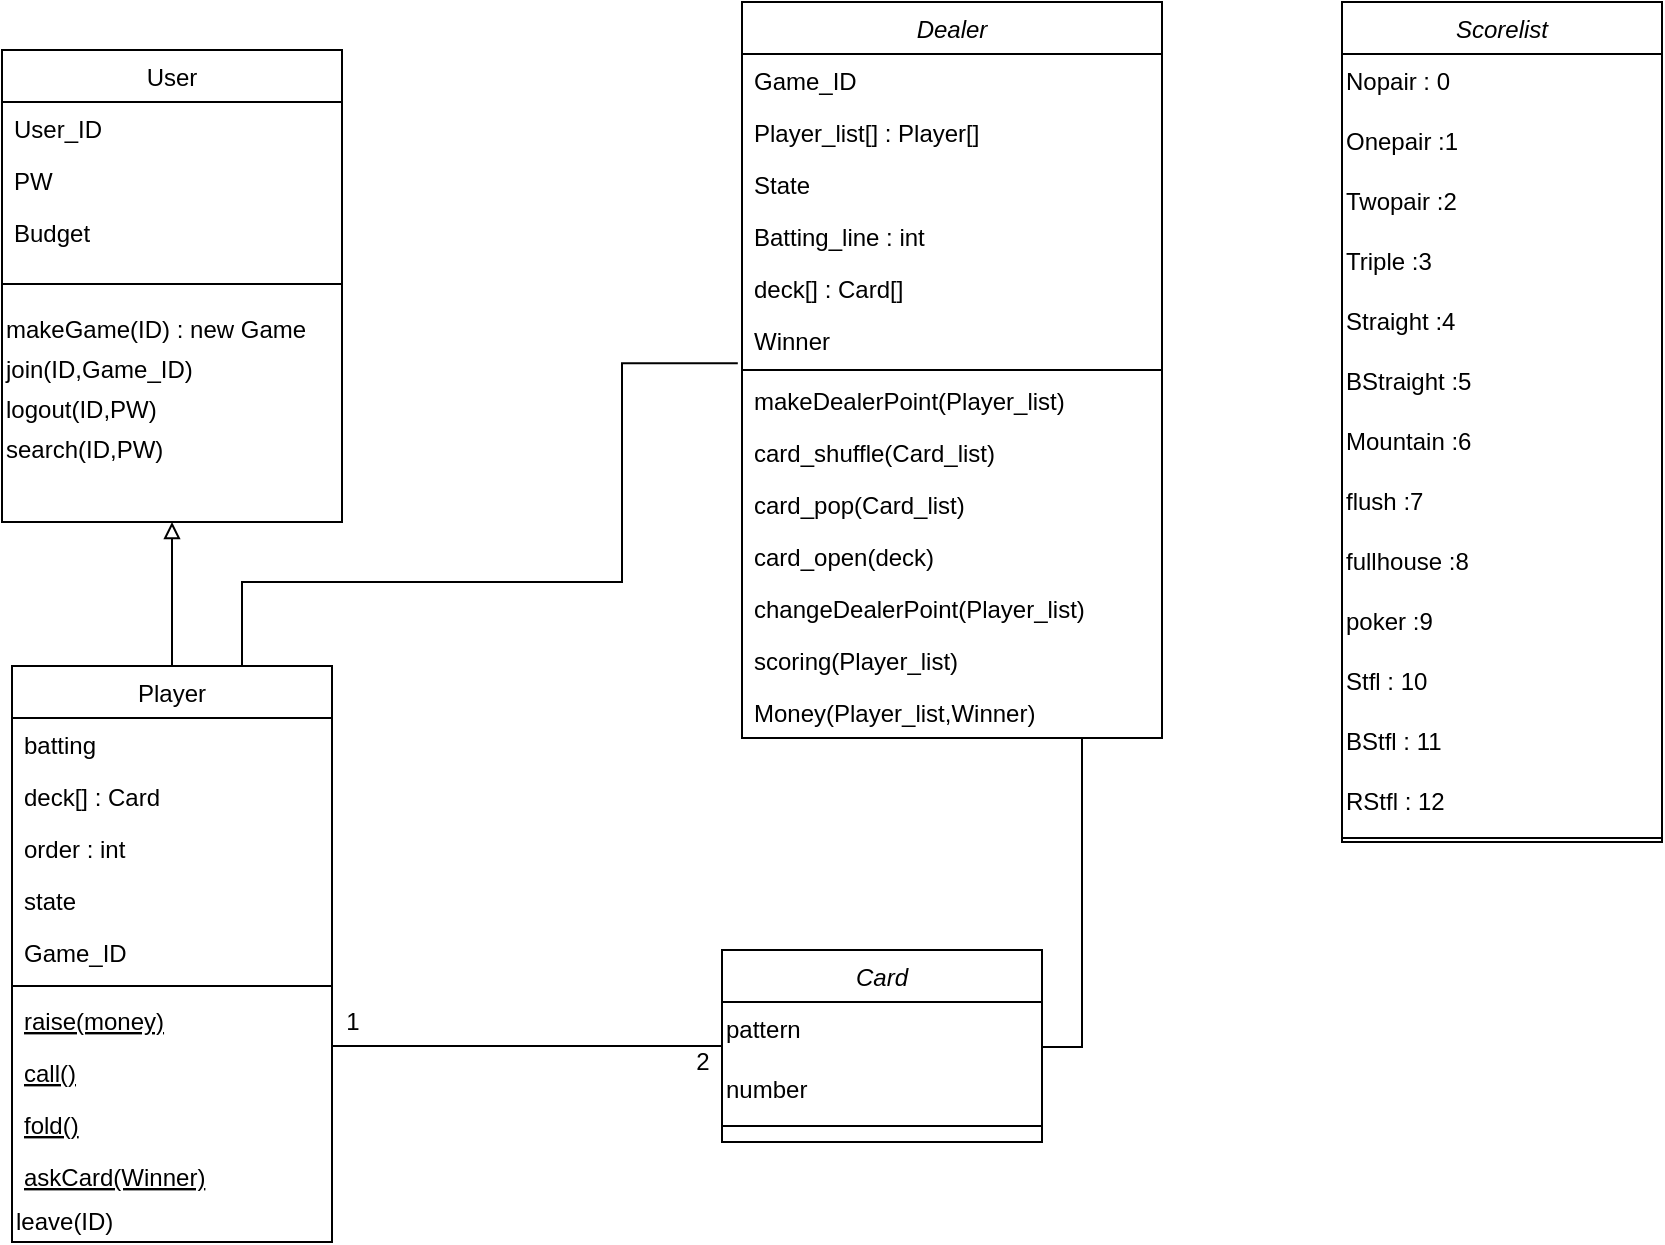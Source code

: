 <mxfile version="15.4.1" type="github">
  <diagram id="C5RBs43oDa-KdzZeNtuy" name="Page-1">
    <mxGraphModel dx="1422" dy="762" grid="1" gridSize="10" guides="1" tooltips="1" connect="1" arrows="1" fold="1" page="1" pageScale="1" pageWidth="827" pageHeight="1169" math="0" shadow="0">
      <root>
        <mxCell id="WIyWlLk6GJQsqaUBKTNV-0" />
        <mxCell id="WIyWlLk6GJQsqaUBKTNV-1" parent="WIyWlLk6GJQsqaUBKTNV-0" />
        <mxCell id="zkfFHV4jXpPFQw0GAbJ--0" value="Card" style="swimlane;fontStyle=2;align=center;verticalAlign=top;childLayout=stackLayout;horizontal=1;startSize=26;horizontalStack=0;resizeParent=1;resizeLast=0;collapsible=1;marginBottom=0;rounded=0;shadow=0;strokeWidth=1;" parent="WIyWlLk6GJQsqaUBKTNV-1" vertex="1">
          <mxGeometry x="490" y="694" width="160" height="96" as="geometry">
            <mxRectangle x="500" y="550" width="160" height="26" as="alternateBounds" />
          </mxGeometry>
        </mxCell>
        <mxCell id="aVy5NgrKJxcInvw91CEX-3" value="&lt;font face=&quot;helvetica&quot;&gt;pattern&amp;nbsp;&lt;/font&gt;" style="text;whiteSpace=wrap;html=1;" parent="zkfFHV4jXpPFQw0GAbJ--0" vertex="1">
          <mxGeometry y="26" width="160" height="30" as="geometry" />
        </mxCell>
        <mxCell id="-oYXn42rG6yn1-tWKpfB-52" value="&lt;font face=&quot;helvetica&quot;&gt;number&amp;nbsp;&lt;/font&gt;" style="text;whiteSpace=wrap;html=1;" parent="zkfFHV4jXpPFQw0GAbJ--0" vertex="1">
          <mxGeometry y="56" width="160" height="30" as="geometry" />
        </mxCell>
        <mxCell id="zkfFHV4jXpPFQw0GAbJ--4" value="" style="line;html=1;strokeWidth=1;align=left;verticalAlign=middle;spacingTop=-1;spacingLeft=3;spacingRight=3;rotatable=0;labelPosition=right;points=[];portConstraint=eastwest;" parent="zkfFHV4jXpPFQw0GAbJ--0" vertex="1">
          <mxGeometry y="86" width="160" height="4" as="geometry" />
        </mxCell>
        <mxCell id="zkfFHV4jXpPFQw0GAbJ--6" value="Player" style="swimlane;fontStyle=0;align=center;verticalAlign=top;childLayout=stackLayout;horizontal=1;startSize=26;horizontalStack=0;resizeParent=1;resizeLast=0;collapsible=1;marginBottom=0;rounded=0;shadow=0;strokeWidth=1;" parent="WIyWlLk6GJQsqaUBKTNV-1" vertex="1">
          <mxGeometry x="135" y="552" width="160" height="288" as="geometry">
            <mxRectangle x="130" y="380" width="160" height="26" as="alternateBounds" />
          </mxGeometry>
        </mxCell>
        <mxCell id="wgpdF3oQaiWTN_t_1DwK-1" value="batting " style="text;align=left;verticalAlign=top;spacingLeft=4;spacingRight=4;overflow=hidden;rotatable=0;points=[[0,0.5],[1,0.5]];portConstraint=eastwest;" parent="zkfFHV4jXpPFQw0GAbJ--6" vertex="1">
          <mxGeometry y="26" width="160" height="26" as="geometry" />
        </mxCell>
        <mxCell id="-oYXn42rG6yn1-tWKpfB-14" value="deck[] : Card" style="text;align=left;verticalAlign=top;spacingLeft=4;spacingRight=4;overflow=hidden;rotatable=0;points=[[0,0.5],[1,0.5]];portConstraint=eastwest;" parent="zkfFHV4jXpPFQw0GAbJ--6" vertex="1">
          <mxGeometry y="52" width="160" height="26" as="geometry" />
        </mxCell>
        <mxCell id="-oYXn42rG6yn1-tWKpfB-119" value="order : int" style="text;align=left;verticalAlign=top;spacingLeft=4;spacingRight=4;overflow=hidden;rotatable=0;points=[[0,0.5],[1,0.5]];portConstraint=eastwest;" parent="zkfFHV4jXpPFQw0GAbJ--6" vertex="1">
          <mxGeometry y="78" width="160" height="26" as="geometry" />
        </mxCell>
        <mxCell id="-oYXn42rG6yn1-tWKpfB-92" value="state" style="text;align=left;verticalAlign=top;spacingLeft=4;spacingRight=4;overflow=hidden;rotatable=0;points=[[0,0.5],[1,0.5]];portConstraint=eastwest;" parent="zkfFHV4jXpPFQw0GAbJ--6" vertex="1">
          <mxGeometry y="104" width="160" height="26" as="geometry" />
        </mxCell>
        <mxCell id="-oYXn42rG6yn1-tWKpfB-117" value="Game_ID" style="text;align=left;verticalAlign=top;spacingLeft=4;spacingRight=4;overflow=hidden;rotatable=0;points=[[0,0.5],[1,0.5]];portConstraint=eastwest;" parent="zkfFHV4jXpPFQw0GAbJ--6" vertex="1">
          <mxGeometry y="130" width="160" height="26" as="geometry" />
        </mxCell>
        <mxCell id="zkfFHV4jXpPFQw0GAbJ--9" value="" style="line;html=1;strokeWidth=1;align=left;verticalAlign=middle;spacingTop=-1;spacingLeft=3;spacingRight=3;rotatable=0;labelPosition=right;points=[];portConstraint=eastwest;" parent="zkfFHV4jXpPFQw0GAbJ--6" vertex="1">
          <mxGeometry y="156" width="160" height="8" as="geometry" />
        </mxCell>
        <mxCell id="zkfFHV4jXpPFQw0GAbJ--10" value="raise(money)" style="text;align=left;verticalAlign=top;spacingLeft=4;spacingRight=4;overflow=hidden;rotatable=0;points=[[0,0.5],[1,0.5]];portConstraint=eastwest;fontStyle=4" parent="zkfFHV4jXpPFQw0GAbJ--6" vertex="1">
          <mxGeometry y="164" width="160" height="26" as="geometry" />
        </mxCell>
        <mxCell id="wgpdF3oQaiWTN_t_1DwK-2" value="call()" style="text;align=left;verticalAlign=top;spacingLeft=4;spacingRight=4;overflow=hidden;rotatable=0;points=[[0,0.5],[1,0.5]];portConstraint=eastwest;fontStyle=4" parent="zkfFHV4jXpPFQw0GAbJ--6" vertex="1">
          <mxGeometry y="190" width="160" height="26" as="geometry" />
        </mxCell>
        <mxCell id="wgpdF3oQaiWTN_t_1DwK-3" value="fold()" style="text;align=left;verticalAlign=top;spacingLeft=4;spacingRight=4;overflow=hidden;rotatable=0;points=[[0,0.5],[1,0.5]];portConstraint=eastwest;fontStyle=4" parent="zkfFHV4jXpPFQw0GAbJ--6" vertex="1">
          <mxGeometry y="216" width="160" height="26" as="geometry" />
        </mxCell>
        <mxCell id="-oYXn42rG6yn1-tWKpfB-141" value="askCard(Winner)" style="text;align=left;verticalAlign=top;spacingLeft=4;spacingRight=4;overflow=hidden;rotatable=0;points=[[0,0.5],[1,0.5]];portConstraint=eastwest;fontStyle=4" parent="zkfFHV4jXpPFQw0GAbJ--6" vertex="1">
          <mxGeometry y="242" width="160" height="26" as="geometry" />
        </mxCell>
        <mxCell id="-oYXn42rG6yn1-tWKpfB-23" value="leave(ID)" style="text;html=1;align=left;verticalAlign=middle;resizable=0;points=[];autosize=1;strokeColor=none;fillColor=none;" parent="zkfFHV4jXpPFQw0GAbJ--6" vertex="1">
          <mxGeometry y="268" width="160" height="20" as="geometry" />
        </mxCell>
        <mxCell id="zkfFHV4jXpPFQw0GAbJ--12" value="" style="endArrow=none;endSize=10;endFill=0;shadow=0;strokeWidth=1;rounded=0;edgeStyle=elbowEdgeStyle;elbow=vertical;verticalAlign=top;" parent="WIyWlLk6GJQsqaUBKTNV-1" source="zkfFHV4jXpPFQw0GAbJ--6" target="zkfFHV4jXpPFQw0GAbJ--0" edge="1">
          <mxGeometry width="160" relative="1" as="geometry">
            <mxPoint x="310" y="313" as="sourcePoint" />
            <mxPoint x="310" y="313" as="targetPoint" />
          </mxGeometry>
        </mxCell>
        <mxCell id="-oYXn42rG6yn1-tWKpfB-21" style="edgeStyle=orthogonalEdgeStyle;rounded=0;orthogonalLoop=1;jettySize=auto;html=1;endArrow=none;endFill=0;exitX=-0.01;exitY=0.946;exitDx=0;exitDy=0;exitPerimeter=0;" parent="WIyWlLk6GJQsqaUBKTNV-1" source="-oYXn42rG6yn1-tWKpfB-129" edge="1">
          <mxGeometry relative="1" as="geometry">
            <mxPoint x="215" y="552" as="targetPoint" />
            <Array as="points">
              <mxPoint x="440" y="401" />
              <mxPoint x="440" y="510" />
              <mxPoint x="250" y="510" />
              <mxPoint x="250" y="552" />
            </Array>
          </mxGeometry>
        </mxCell>
        <mxCell id="-oYXn42rG6yn1-tWKpfB-140" style="edgeStyle=orthogonalEdgeStyle;rounded=0;orthogonalLoop=1;jettySize=auto;html=1;entryX=1;entryY=0.75;entryDx=0;entryDy=0;endArrow=none;endFill=0;" parent="WIyWlLk6GJQsqaUBKTNV-1" source="wgpdF3oQaiWTN_t_1DwK-4" target="aVy5NgrKJxcInvw91CEX-3" edge="1">
          <mxGeometry relative="1" as="geometry">
            <Array as="points">
              <mxPoint x="670" y="743" />
            </Array>
          </mxGeometry>
        </mxCell>
        <mxCell id="wgpdF3oQaiWTN_t_1DwK-4" value="Dealer" style="swimlane;fontStyle=2;align=center;verticalAlign=top;childLayout=stackLayout;horizontal=1;startSize=26;horizontalStack=0;resizeParent=1;resizeLast=0;collapsible=1;marginBottom=0;rounded=0;shadow=0;strokeWidth=1;" parent="WIyWlLk6GJQsqaUBKTNV-1" vertex="1">
          <mxGeometry x="500" y="220" width="210" height="368" as="geometry">
            <mxRectangle x="230" y="140" width="160" height="26" as="alternateBounds" />
          </mxGeometry>
        </mxCell>
        <mxCell id="-oYXn42rG6yn1-tWKpfB-24" value="Game_ID" style="text;align=left;verticalAlign=top;spacingLeft=4;spacingRight=4;overflow=hidden;rotatable=0;points=[[0,0.5],[1,0.5]];portConstraint=eastwest;" parent="wgpdF3oQaiWTN_t_1DwK-4" vertex="1">
          <mxGeometry y="26" width="210" height="26" as="geometry" />
        </mxCell>
        <mxCell id="wgpdF3oQaiWTN_t_1DwK-10" value="Player_list[] : Player[]" style="text;align=left;verticalAlign=top;spacingLeft=4;spacingRight=4;overflow=hidden;rotatable=0;points=[[0,0.5],[1,0.5]];portConstraint=eastwest;" parent="wgpdF3oQaiWTN_t_1DwK-4" vertex="1">
          <mxGeometry y="52" width="210" height="26" as="geometry" />
        </mxCell>
        <mxCell id="-oYXn42rG6yn1-tWKpfB-121" value="State" style="text;align=left;verticalAlign=top;spacingLeft=4;spacingRight=4;overflow=hidden;rotatable=0;points=[[0,0.5],[1,0.5]];portConstraint=eastwest;" parent="wgpdF3oQaiWTN_t_1DwK-4" vertex="1">
          <mxGeometry y="78" width="210" height="26" as="geometry" />
        </mxCell>
        <mxCell id="-oYXn42rG6yn1-tWKpfB-128" value="Batting_line : int" style="text;align=left;verticalAlign=top;spacingLeft=4;spacingRight=4;overflow=hidden;rotatable=0;points=[[0,0.5],[1,0.5]];portConstraint=eastwest;" parent="wgpdF3oQaiWTN_t_1DwK-4" vertex="1">
          <mxGeometry y="104" width="210" height="26" as="geometry" />
        </mxCell>
        <mxCell id="-oYXn42rG6yn1-tWKpfB-126" value="deck[] : Card[]" style="text;align=left;verticalAlign=top;spacingLeft=4;spacingRight=4;overflow=hidden;rotatable=0;points=[[0,0.5],[1,0.5]];portConstraint=eastwest;" parent="wgpdF3oQaiWTN_t_1DwK-4" vertex="1">
          <mxGeometry y="130" width="210" height="26" as="geometry" />
        </mxCell>
        <mxCell id="-oYXn42rG6yn1-tWKpfB-129" value="Winner" style="text;align=left;verticalAlign=top;spacingLeft=4;spacingRight=4;overflow=hidden;rotatable=0;points=[[0,0.5],[1,0.5]];portConstraint=eastwest;" parent="wgpdF3oQaiWTN_t_1DwK-4" vertex="1">
          <mxGeometry y="156" width="210" height="26" as="geometry" />
        </mxCell>
        <mxCell id="wgpdF3oQaiWTN_t_1DwK-8" value="" style="line;html=1;strokeWidth=1;align=left;verticalAlign=middle;spacingTop=-1;spacingLeft=3;spacingRight=3;rotatable=0;labelPosition=right;points=[];portConstraint=eastwest;" parent="wgpdF3oQaiWTN_t_1DwK-4" vertex="1">
          <mxGeometry y="182" width="210" height="4" as="geometry" />
        </mxCell>
        <mxCell id="-oYXn42rG6yn1-tWKpfB-138" value="makeDealerPoint(Player_list)" style="text;align=left;verticalAlign=top;spacingLeft=4;spacingRight=4;overflow=hidden;rotatable=0;points=[[0,0.5],[1,0.5]];portConstraint=eastwest;" parent="wgpdF3oQaiWTN_t_1DwK-4" vertex="1">
          <mxGeometry y="186" width="210" height="26" as="geometry" />
        </mxCell>
        <mxCell id="-oYXn42rG6yn1-tWKpfB-131" value="card_shuffle(Card_list)" style="text;align=left;verticalAlign=top;spacingLeft=4;spacingRight=4;overflow=hidden;rotatable=0;points=[[0,0.5],[1,0.5]];portConstraint=eastwest;" parent="wgpdF3oQaiWTN_t_1DwK-4" vertex="1">
          <mxGeometry y="212" width="210" height="26" as="geometry" />
        </mxCell>
        <mxCell id="-oYXn42rG6yn1-tWKpfB-132" value="card_pop(Card_list)" style="text;align=left;verticalAlign=top;spacingLeft=4;spacingRight=4;overflow=hidden;rotatable=0;points=[[0,0.5],[1,0.5]];portConstraint=eastwest;" parent="wgpdF3oQaiWTN_t_1DwK-4" vertex="1">
          <mxGeometry y="238" width="210" height="26" as="geometry" />
        </mxCell>
        <mxCell id="-oYXn42rG6yn1-tWKpfB-133" value="card_open(deck)" style="text;align=left;verticalAlign=top;spacingLeft=4;spacingRight=4;overflow=hidden;rotatable=0;points=[[0,0.5],[1,0.5]];portConstraint=eastwest;" parent="wgpdF3oQaiWTN_t_1DwK-4" vertex="1">
          <mxGeometry y="264" width="210" height="26" as="geometry" />
        </mxCell>
        <mxCell id="-oYXn42rG6yn1-tWKpfB-139" value="changeDealerPoint(Player_list)" style="text;align=left;verticalAlign=top;spacingLeft=4;spacingRight=4;overflow=hidden;rotatable=0;points=[[0,0.5],[1,0.5]];portConstraint=eastwest;" parent="wgpdF3oQaiWTN_t_1DwK-4" vertex="1">
          <mxGeometry y="290" width="210" height="26" as="geometry" />
        </mxCell>
        <mxCell id="-oYXn42rG6yn1-tWKpfB-134" value="scoring(Player_list)" style="text;align=left;verticalAlign=top;spacingLeft=4;spacingRight=4;overflow=hidden;rotatable=0;points=[[0,0.5],[1,0.5]];portConstraint=eastwest;" parent="wgpdF3oQaiWTN_t_1DwK-4" vertex="1">
          <mxGeometry y="316" width="210" height="26" as="geometry" />
        </mxCell>
        <mxCell id="-oYXn42rG6yn1-tWKpfB-135" value="Money(Player_list,Winner)" style="text;align=left;verticalAlign=top;spacingLeft=4;spacingRight=4;overflow=hidden;rotatable=0;points=[[0,0.5],[1,0.5]];portConstraint=eastwest;" parent="wgpdF3oQaiWTN_t_1DwK-4" vertex="1">
          <mxGeometry y="342" width="210" height="26" as="geometry" />
        </mxCell>
        <mxCell id="-oYXn42rG6yn1-tWKpfB-63" style="edgeStyle=orthogonalEdgeStyle;rounded=0;orthogonalLoop=1;jettySize=auto;html=1;endArrow=block;endFill=0;exitX=0.5;exitY=0;exitDx=0;exitDy=0;" parent="WIyWlLk6GJQsqaUBKTNV-1" source="zkfFHV4jXpPFQw0GAbJ--6" target="-oYXn42rG6yn1-tWKpfB-83" edge="1">
          <mxGeometry relative="1" as="geometry">
            <mxPoint x="210" y="290" as="sourcePoint" />
            <mxPoint x="210" y="490" as="targetPoint" />
          </mxGeometry>
        </mxCell>
        <mxCell id="-oYXn42rG6yn1-tWKpfB-46" value="2" style="text;html=1;align=center;verticalAlign=middle;resizable=0;points=[];autosize=1;strokeColor=none;fillColor=none;rotation=0;" parent="WIyWlLk6GJQsqaUBKTNV-1" vertex="1">
          <mxGeometry x="470" y="740" width="20" height="20" as="geometry" />
        </mxCell>
        <mxCell id="-oYXn42rG6yn1-tWKpfB-47" value="1" style="text;html=1;align=center;verticalAlign=middle;resizable=0;points=[];autosize=1;strokeColor=none;fillColor=none;" parent="WIyWlLk6GJQsqaUBKTNV-1" vertex="1">
          <mxGeometry x="295" y="720" width="20" height="20" as="geometry" />
        </mxCell>
        <mxCell id="-oYXn42rG6yn1-tWKpfB-83" value="User" style="swimlane;fontStyle=0;align=center;verticalAlign=top;childLayout=stackLayout;horizontal=1;startSize=26;horizontalStack=0;resizeParent=1;resizeLast=0;collapsible=1;marginBottom=0;rounded=0;shadow=0;strokeWidth=1;" parent="WIyWlLk6GJQsqaUBKTNV-1" vertex="1">
          <mxGeometry x="130" y="244" width="170" height="236" as="geometry">
            <mxRectangle x="130" y="380" width="160" height="26" as="alternateBounds" />
          </mxGeometry>
        </mxCell>
        <mxCell id="-oYXn42rG6yn1-tWKpfB-1" value="User_ID &#xa;" style="text;align=left;verticalAlign=top;spacingLeft=4;spacingRight=4;overflow=hidden;rotatable=0;points=[[0,0.5],[1,0.5]];portConstraint=eastwest;" parent="-oYXn42rG6yn1-tWKpfB-83" vertex="1">
          <mxGeometry y="26" width="170" height="26" as="geometry" />
        </mxCell>
        <mxCell id="-oYXn42rG6yn1-tWKpfB-2" value="PW" style="text;align=left;verticalAlign=top;spacingLeft=4;spacingRight=4;overflow=hidden;rotatable=0;points=[[0,0.5],[1,0.5]];portConstraint=eastwest;" parent="-oYXn42rG6yn1-tWKpfB-83" vertex="1">
          <mxGeometry y="52" width="170" height="26" as="geometry" />
        </mxCell>
        <mxCell id="-oYXn42rG6yn1-tWKpfB-80" value="Budget" style="text;align=left;verticalAlign=top;spacingLeft=4;spacingRight=4;overflow=hidden;rotatable=0;points=[[0,0.5],[1,0.5]];portConstraint=eastwest;" parent="-oYXn42rG6yn1-tWKpfB-83" vertex="1">
          <mxGeometry y="78" width="170" height="26" as="geometry" />
        </mxCell>
        <mxCell id="-oYXn42rG6yn1-tWKpfB-87" value="" style="line;html=1;strokeWidth=1;align=left;verticalAlign=middle;spacingTop=-1;spacingLeft=3;spacingRight=3;rotatable=0;labelPosition=right;points=[];portConstraint=eastwest;" parent="-oYXn42rG6yn1-tWKpfB-83" vertex="1">
          <mxGeometry y="104" width="170" height="26" as="geometry" />
        </mxCell>
        <mxCell id="-oYXn42rG6yn1-tWKpfB-115" value="makeGame(ID) : new Game&amp;nbsp;" style="text;html=1;align=left;verticalAlign=middle;resizable=0;points=[];autosize=1;strokeColor=none;fillColor=none;" parent="-oYXn42rG6yn1-tWKpfB-83" vertex="1">
          <mxGeometry y="130" width="170" height="20" as="geometry" />
        </mxCell>
        <mxCell id="-oYXn42rG6yn1-tWKpfB-10" value="join(ID,Game_ID)&amp;nbsp;" style="text;html=1;align=left;verticalAlign=middle;resizable=0;points=[];autosize=1;strokeColor=none;fillColor=none;" parent="-oYXn42rG6yn1-tWKpfB-83" vertex="1">
          <mxGeometry y="150" width="170" height="20" as="geometry" />
        </mxCell>
        <mxCell id="-oYXn42rG6yn1-tWKpfB-38" value="logout(ID,PW)" style="text;html=1;align=left;verticalAlign=middle;resizable=0;points=[];autosize=1;strokeColor=none;fillColor=none;" parent="-oYXn42rG6yn1-tWKpfB-83" vertex="1">
          <mxGeometry y="170" width="170" height="20" as="geometry" />
        </mxCell>
        <mxCell id="-oYXn42rG6yn1-tWKpfB-39" value="search(ID,PW)" style="text;html=1;align=left;verticalAlign=middle;resizable=0;points=[];autosize=1;strokeColor=none;fillColor=none;" parent="-oYXn42rG6yn1-tWKpfB-83" vertex="1">
          <mxGeometry y="190" width="170" height="20" as="geometry" />
        </mxCell>
        <mxCell id="A0FgUV5dqqbP-1pk_dyr-0" value="Scorelist" style="swimlane;fontStyle=2;align=center;verticalAlign=top;childLayout=stackLayout;horizontal=1;startSize=26;horizontalStack=0;resizeParent=1;resizeLast=0;collapsible=1;marginBottom=0;rounded=0;shadow=0;strokeWidth=1;" vertex="1" parent="WIyWlLk6GJQsqaUBKTNV-1">
          <mxGeometry x="800" y="220" width="160" height="420" as="geometry">
            <mxRectangle x="500" y="550" width="160" height="26" as="alternateBounds" />
          </mxGeometry>
        </mxCell>
        <mxCell id="A0FgUV5dqqbP-1pk_dyr-1" value="&lt;font face=&quot;helvetica&quot;&gt;Nopair : 0&lt;/font&gt;" style="text;whiteSpace=wrap;html=1;" vertex="1" parent="A0FgUV5dqqbP-1pk_dyr-0">
          <mxGeometry y="26" width="160" height="30" as="geometry" />
        </mxCell>
        <mxCell id="A0FgUV5dqqbP-1pk_dyr-4" value="&lt;font face=&quot;helvetica&quot;&gt;Onepair&amp;nbsp;&lt;/font&gt;&lt;span style=&quot;font-family: &amp;#34;helvetica&amp;#34;&quot;&gt;:1&lt;/span&gt;" style="text;whiteSpace=wrap;html=1;" vertex="1" parent="A0FgUV5dqqbP-1pk_dyr-0">
          <mxGeometry y="56" width="160" height="30" as="geometry" />
        </mxCell>
        <mxCell id="A0FgUV5dqqbP-1pk_dyr-2" value="&lt;font face=&quot;helvetica&quot;&gt;Twopair&amp;nbsp;&lt;/font&gt;&lt;span style=&quot;font-family: &amp;#34;helvetica&amp;#34;&quot;&gt;:&lt;/span&gt;&lt;font face=&quot;helvetica&quot;&gt;2&lt;/font&gt;" style="text;whiteSpace=wrap;html=1;" vertex="1" parent="A0FgUV5dqqbP-1pk_dyr-0">
          <mxGeometry y="86" width="160" height="30" as="geometry" />
        </mxCell>
        <mxCell id="A0FgUV5dqqbP-1pk_dyr-5" value="&lt;font face=&quot;helvetica&quot;&gt;Triple&amp;nbsp;&lt;/font&gt;&lt;span style=&quot;font-family: &amp;#34;helvetica&amp;#34;&quot;&gt;:&lt;/span&gt;&lt;font face=&quot;helvetica&quot;&gt;3&lt;br&gt;&lt;/font&gt;" style="text;whiteSpace=wrap;html=1;" vertex="1" parent="A0FgUV5dqqbP-1pk_dyr-0">
          <mxGeometry y="116" width="160" height="30" as="geometry" />
        </mxCell>
        <mxCell id="A0FgUV5dqqbP-1pk_dyr-6" value="&lt;font face=&quot;helvetica&quot;&gt;Straight&amp;nbsp;&lt;/font&gt;&lt;span style=&quot;font-family: &amp;#34;helvetica&amp;#34;&quot;&gt;:&lt;/span&gt;&lt;font face=&quot;helvetica&quot;&gt;4&lt;br&gt;&lt;/font&gt;" style="text;whiteSpace=wrap;html=1;" vertex="1" parent="A0FgUV5dqqbP-1pk_dyr-0">
          <mxGeometry y="146" width="160" height="30" as="geometry" />
        </mxCell>
        <mxCell id="A0FgUV5dqqbP-1pk_dyr-7" value="&lt;font face=&quot;helvetica&quot;&gt;BStraight&amp;nbsp;&lt;/font&gt;&lt;span style=&quot;font-family: &amp;#34;helvetica&amp;#34;&quot;&gt;:&lt;/span&gt;&lt;font face=&quot;helvetica&quot;&gt;5&lt;br&gt;&lt;/font&gt;" style="text;whiteSpace=wrap;html=1;" vertex="1" parent="A0FgUV5dqqbP-1pk_dyr-0">
          <mxGeometry y="176" width="160" height="30" as="geometry" />
        </mxCell>
        <mxCell id="A0FgUV5dqqbP-1pk_dyr-8" value="&lt;font face=&quot;helvetica&quot;&gt;Mountain&amp;nbsp;&lt;/font&gt;&lt;span style=&quot;font-family: &amp;#34;helvetica&amp;#34;&quot;&gt;:&lt;/span&gt;&lt;font face=&quot;helvetica&quot;&gt;6&lt;br&gt;&lt;/font&gt;" style="text;whiteSpace=wrap;html=1;" vertex="1" parent="A0FgUV5dqqbP-1pk_dyr-0">
          <mxGeometry y="206" width="160" height="30" as="geometry" />
        </mxCell>
        <mxCell id="A0FgUV5dqqbP-1pk_dyr-9" value="&lt;font face=&quot;helvetica&quot;&gt;flush&amp;nbsp;&lt;/font&gt;&lt;span style=&quot;font-family: &amp;#34;helvetica&amp;#34;&quot;&gt;:&lt;/span&gt;&lt;font face=&quot;helvetica&quot;&gt;7&lt;br&gt;&lt;/font&gt;" style="text;whiteSpace=wrap;html=1;" vertex="1" parent="A0FgUV5dqqbP-1pk_dyr-0">
          <mxGeometry y="236" width="160" height="30" as="geometry" />
        </mxCell>
        <mxCell id="A0FgUV5dqqbP-1pk_dyr-10" value="&lt;font face=&quot;helvetica&quot;&gt;fullhouse&amp;nbsp;&lt;/font&gt;&lt;span style=&quot;font-family: &amp;#34;helvetica&amp;#34;&quot;&gt;:&lt;/span&gt;&lt;font face=&quot;helvetica&quot;&gt;8&lt;br&gt;&lt;/font&gt;" style="text;whiteSpace=wrap;html=1;" vertex="1" parent="A0FgUV5dqqbP-1pk_dyr-0">
          <mxGeometry y="266" width="160" height="30" as="geometry" />
        </mxCell>
        <mxCell id="A0FgUV5dqqbP-1pk_dyr-12" value="&lt;font face=&quot;helvetica&quot;&gt;poker&amp;nbsp;&lt;/font&gt;&lt;span style=&quot;font-family: &amp;#34;helvetica&amp;#34;&quot;&gt;:&lt;/span&gt;&lt;font face=&quot;helvetica&quot;&gt;9&lt;br&gt;&lt;/font&gt;" style="text;whiteSpace=wrap;html=1;" vertex="1" parent="A0FgUV5dqqbP-1pk_dyr-0">
          <mxGeometry y="296" width="160" height="30" as="geometry" />
        </mxCell>
        <mxCell id="A0FgUV5dqqbP-1pk_dyr-11" value="&lt;font face=&quot;helvetica&quot;&gt;Stfl : 10&lt;br&gt;&lt;/font&gt;" style="text;whiteSpace=wrap;html=1;" vertex="1" parent="A0FgUV5dqqbP-1pk_dyr-0">
          <mxGeometry y="326" width="160" height="30" as="geometry" />
        </mxCell>
        <mxCell id="A0FgUV5dqqbP-1pk_dyr-13" value="&lt;font face=&quot;helvetica&quot;&gt;BStfl : 11&lt;br&gt;&lt;/font&gt;" style="text;whiteSpace=wrap;html=1;" vertex="1" parent="A0FgUV5dqqbP-1pk_dyr-0">
          <mxGeometry y="356" width="160" height="30" as="geometry" />
        </mxCell>
        <mxCell id="A0FgUV5dqqbP-1pk_dyr-14" value="&lt;font face=&quot;helvetica&quot;&gt;RStfl : 12&lt;br&gt;&lt;/font&gt;" style="text;whiteSpace=wrap;html=1;" vertex="1" parent="A0FgUV5dqqbP-1pk_dyr-0">
          <mxGeometry y="386" width="160" height="30" as="geometry" />
        </mxCell>
        <mxCell id="A0FgUV5dqqbP-1pk_dyr-3" value="" style="line;html=1;strokeWidth=1;align=left;verticalAlign=middle;spacingTop=-1;spacingLeft=3;spacingRight=3;rotatable=0;labelPosition=right;points=[];portConstraint=eastwest;" vertex="1" parent="A0FgUV5dqqbP-1pk_dyr-0">
          <mxGeometry y="416" width="160" height="4" as="geometry" />
        </mxCell>
      </root>
    </mxGraphModel>
  </diagram>
</mxfile>
